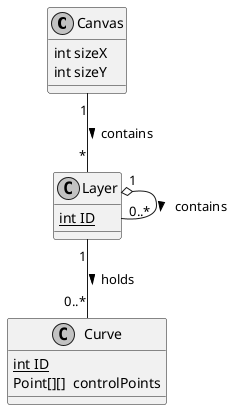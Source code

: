 @startuml

skinparam monochrome true
skinparam defaultFontName Hack

class Canvas {
    int sizeX
    int sizeY
}

class Layer {
    {static} int ID
}

class Curve {
    {static} int ID
    Point[][]  controlPoints
}


Canvas "1" -- "*" Layer : contains >
Layer "1" -- "0..*" Curve : holds >
Layer "1" o-- "0..*" Layer : contains >

@enduml
